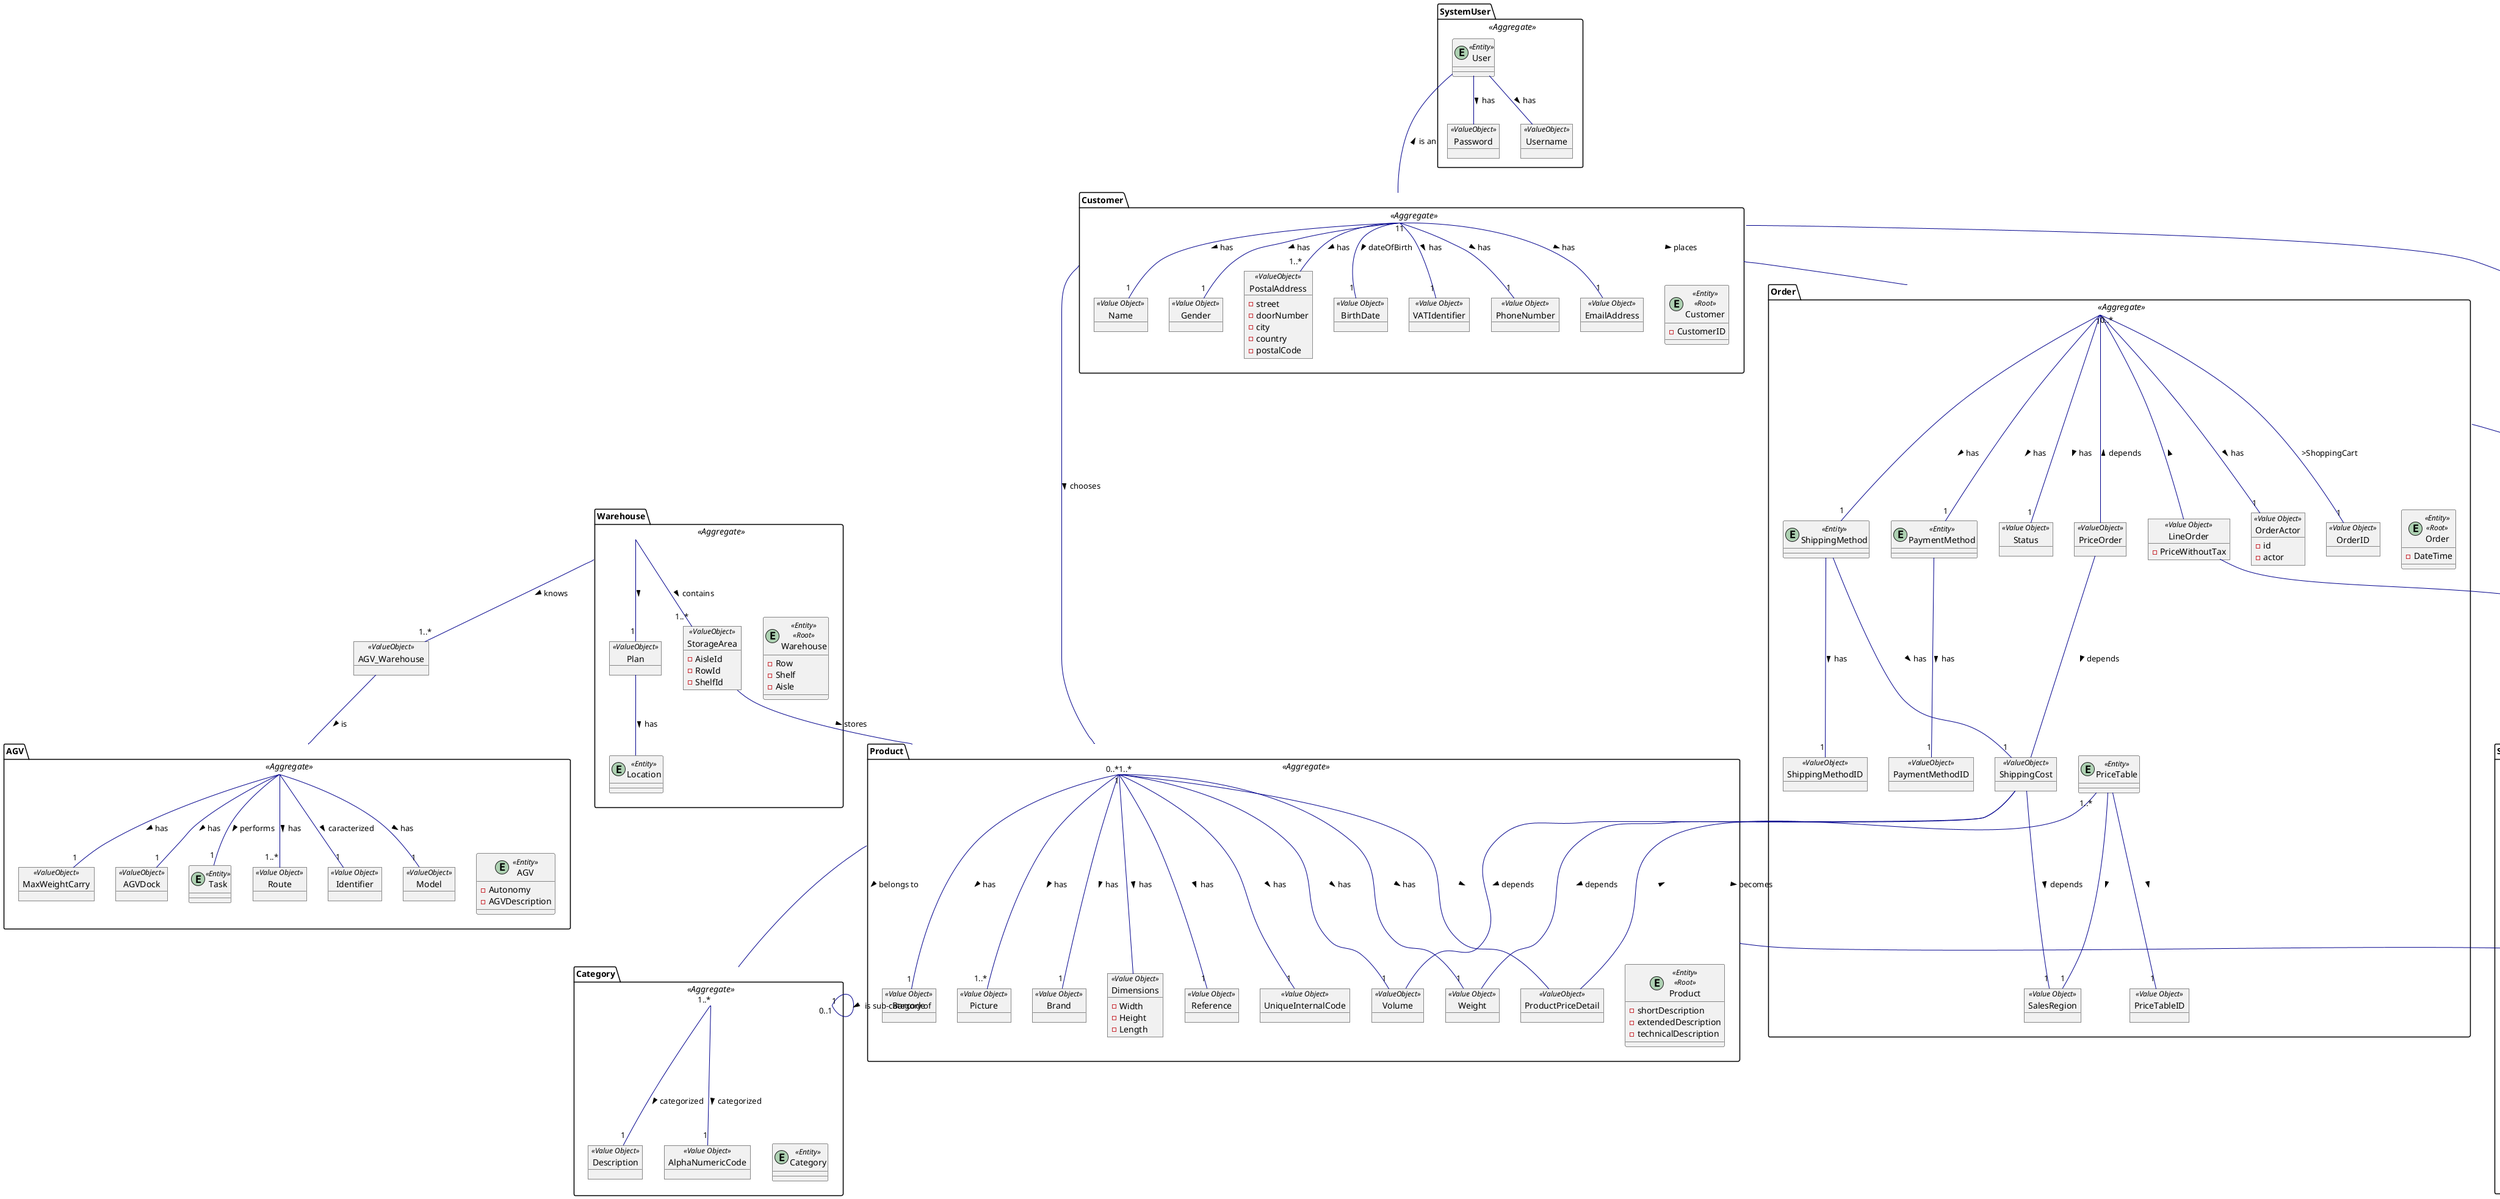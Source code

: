 @startuml
skinparam object {
ArrowColor DarkBlue
}

skinparam stereotypeCBackgroundColor LightBlue


package Category <<Aggregate>> {
    entity Category <<Entity>>

    object AlphaNumericCode <<Value Object>>

    object Description <<Value Object>>
}


package Product <<Aggregate>>{

entity Product <<Entity>> <<Root>> {
- shortDescription
- extendedDescription
- technicalDescription
}
object Volume <<ValueObject>>
object ProductPriceDetail <<ValueObject>>



object Barcode <<Value Object>>

object Picture <<Value Object>>

object Brand <<Value Object>>





object Weight <<Value Object>>

object Dimensions <<Value Object>>{
- Width
- Height
- Length
}

object Reference <<Value Object>>

object UniqueInternalCode <<Value Object>>
}

/' OrderManagement '/
package Order <<Aggregate>>{
entity Order <<Entity>> <<Root>>{
- DateTime
}
object PriceOrder <<ValueObject>>
object OrderActor <<Value Object>>{
- id
- actor
}

object LineOrder <<Value Object>>{
- PriceWithoutTax
}

entity PriceTable <<Entity>>

object PriceTableID <<Value Object>>

object SalesRegion <<Value Object>>

object OrderID <<Value Object>>



entity PaymentMethod <<Entity>>

object ShippingCost <<ValueObject>>

object ShippingMethodID <<ValueObject>>

object PaymentMethodID <<ValueObject>>




   entity ShippingMethod <<Entity>>{
    }

     object Status <<Value Object>>
}


package Customer <<Aggregate>>{
entity Customer <<Entity>> <<Root>>{
- CustomerID
}

object PhoneNumber <<Value Object>>

object EmailAddress <<Value Object>>

object Name <<Value Object>>

object Gender <<Value Object>>

object PostalAddress <<ValueObject>> {
- street
- doorNumber
- city
- country
- postalCode
}

object BirthDate <<Value Object>>

object VATIdentifier <<Value Object>>

}

'SHOPPING CART'
package ShoppingCart <<Aggregate>>{
entity ShoppingCart <<Entity>> <<Root>>
object ShoppingCartID <<Value Object>>
entity ProductItem <<Entity>>
object Quantity <<Value Object>>
object ProductItemID <<Value Object>>
object PriceItem <<Value Object>>
}
/' WarehouseManagement '/
 package Warehouse <<Aggregate>>{

 entity Warehouse <<Entity>> <<Root>>{
     -Row
     -Shelf
     -Aisle
     }

    object Plan <<ValueObject>>

    entity Location <<Entity>>

     object StorageArea <<ValueObject>> {
         -AisleId
         -RowId
         -ShelfId
         }

 }

 object AGV_Warehouse <<ValueObject>>

package AGV <<Aggregate>>{
 entity AGV <<Entity>>{
     -Autonomy
     -AGVDescription
     }

     object Route <<Value Object>>

     object Identifier <<Value Object>>

     object Model <<ValueObject>>

     object MaxWeightCarry <<ValueObject>>

     object AGVDock <<ValueObject>>

     entity Task <<Entity>>
}


/' Survey '/
package Survey <<Aggregate>>{

    Entity Survey <<Entity>> {
    }

object SurveyAlphaNumericCode <<ValueObject>>

object SurveyDescription <<ValueObject>>

object SurveyPeriod <<ValueObject>>

object SurveyRule <<ValueObject>>

object Topic <<ValueObject>>

}
object GeneralQuestions  <<ValueObject>>
/'Question'/
package Question <<Aggregate>>{
entity Question <<Entity>>

entity Answer <<Entity>>

object Type <<Value Object>>{
{Multiple Choice}
{Free Answer}
{Ordering}
}
}

package SystemUser <<Aggregate>>{
entity User <<Entity>>

object Username <<ValueObject>>

object Password <<ValueObject>>
}



/' User '/
User -- Username : has >
User -- Password : has >
User --- Customer : is an <



/' Customer '/
Customer -- "1" Name : has >
Customer -- "1" Gender : has >
Customer -- "1..*" PostalAddress : has >
Customer -- "1" BirthDate : dateOfBirth >
Customer -- "1" PhoneNumber: has >
Customer -- "1" EmailAddress: has >
Customer -- "0..*" Survey : answers >
Customer -- "1" VATIdentifier : has >


/' Product '/
Product --- "1..*" Category: belongs to >
Product --- "1..*" Picture: has >
Product --- "1" Barcode: has >
Product --- "1" Brand: has >
ProductPriceDetail -- "1" Product: <
ProductPriceDetail --- "1..*" PriceTable: >
PriceTable --- "1" PriceTableID: >
PriceTable --- "1" SalesRegion: >
Product --- "1" ProductItem: becomes >
ProductItem --- "1" Quantity: has >
ProductItem --- "1" PriceItem : has >
ProductItem --- "1" ProductItemID : has >
Product --- "1" Reference: has >
Product --- "1" UniqueInternalCode: has >
Product --- Dimensions: has >
Product --- "1" Weight: has >
Product --- "1" Volume: has >

/'ShoppingCart '/
ShoppingCart --- "1..*" ProductItem: has >
ShoppingCart --- "1" ShoppingCartID: has >



/' Category '/
Category --- "1" AlphaNumericCode  : categorized >
Category --- "1" Description  : categorized >
Category "0..1" --- "1" Category: is sub-category of >


/' Warehouse '/
AGV -- "1..*" Route: has >
AGV -- "1" Identifier: caracterized >
AGV -- "1" Model: has >
Warehouse -- "1" Plan: >
AGV -- "1" MaxWeightCarry : has >
AGV -- "1" AGVDock : has >
AGV -- "1" Task : performs >
AGV_Warehouse -- AGV: is >
Warehouse -- "1..*" AGV_Warehouse: knows >
Plan -- Location: has >


/' Survey '/
Survey -- "1..*" SurveyRule: has >
Survey -- "1" SurveyDescription: has >
Survey -- "1" SurveyAlphaNumericCode: caracterized >
Survey -- "1" SurveyPeriod: has >
Survey -- "1" Topic: has >
Survey -- "1..*" GeneralQuestions: has >

Question -- Question: depends >

LineOrder --- "1" Order: >
LineOrder --- "1" ProductItem: has >

/' ShippingCost '/
ShippingCost --- Weight: depends >
ShippingCost --- Volume: depends >


/' Order '/
Order --- "1" OrderID : >ShoppingCart
Order --- "1" Status : has >
Order --- "1" OrderActor : has >
Order --- "1" PaymentMethod : has >
PaymentMethod --- "1" PaymentMethodID : has >

Order --- "1" ShippingMethod : has >
Order --- "1" Survey : generates >
ShippingCost --- "1" SalesRegion: depends >
ShippingMethod--- "1" ShippingCost: has >
ShippingMethod--- "1" ShippingMethodID: has >


PriceOrder --- Order: depends >
PriceOrder --- ShippingCost: depends >




/'  Question '/
Question --- "1..*" Answer: has >
Question --- "1" GeneralQuestions: is <
Answer --- "1" Type: has >



/' Joined Aggregates '/
Customer "1" -- "0..*" Order: places >
Customer "1" -- "0..*" Product: chooses >
Warehouse -- "1..*" StorageArea: contains >
StorageArea -- "1..*" Product: stores >
@enduml